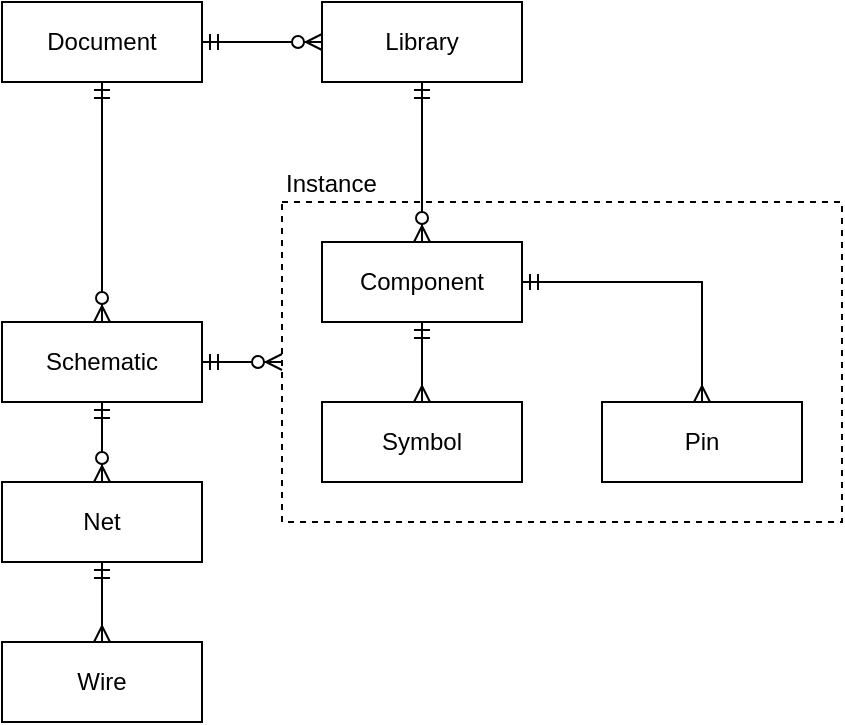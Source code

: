 <mxfile version="14.9.6"><diagram id="1_aqB6JvHWaJVq8VK8qy" name="Page-1"><mxGraphModel dx="982" dy="541" grid="1" gridSize="10" guides="1" tooltips="1" connect="1" arrows="1" fold="1" page="1" pageScale="1" pageWidth="827" pageHeight="1169" math="0" shadow="0"><root><mxCell id="0"/><mxCell id="1" parent="0"/><mxCell id="Iws4HaSbY84K8FPAjP2G-24" value="Instance" style="rounded=0;whiteSpace=wrap;html=1;align=left;fillColor=none;dashed=1;labelPosition=center;verticalLabelPosition=top;verticalAlign=bottom;" vertex="1" parent="1"><mxGeometry x="180" y="140" width="280" height="160" as="geometry"/></mxCell><mxCell id="Iws4HaSbY84K8FPAjP2G-15" value="" style="edgeStyle=orthogonalEdgeStyle;rounded=0;jumpStyle=none;orthogonalLoop=1;jettySize=auto;html=1;entryX=0;entryY=0.5;entryDx=0;entryDy=0;startArrow=ERmandOne;startFill=0;endArrow=ERzeroToMany;endFill=1;labelPosition=center;verticalLabelPosition=top;align=center;verticalAlign=bottom;spacing=2;spacingRight=0;" edge="1" parent="1" source="Iws4HaSbY84K8FPAjP2G-6" target="Iws4HaSbY84K8FPAjP2G-11"><mxGeometry relative="1" as="geometry"/></mxCell><mxCell id="Iws4HaSbY84K8FPAjP2G-17" value="" style="edgeStyle=orthogonalEdgeStyle;rounded=0;jumpStyle=none;orthogonalLoop=1;jettySize=auto;html=1;entryX=0.5;entryY=0;entryDx=0;entryDy=0;startArrow=ERmandOne;startFill=0;endArrow=ERzeroToMany;endFill=1;labelPosition=right;verticalLabelPosition=middle;align=left;verticalAlign=middle;spacingRight=0;spacingLeft=4;" edge="1" parent="1" source="Iws4HaSbY84K8FPAjP2G-6" target="Iws4HaSbY84K8FPAjP2G-7"><mxGeometry relative="1" as="geometry"/></mxCell><mxCell id="Iws4HaSbY84K8FPAjP2G-6" value="Document" style="whiteSpace=wrap;html=1;align=center;" vertex="1" parent="1"><mxGeometry x="40" y="40" width="100" height="40" as="geometry"/></mxCell><mxCell id="Iws4HaSbY84K8FPAjP2G-18" value="" style="edgeStyle=orthogonalEdgeStyle;rounded=0;jumpStyle=none;orthogonalLoop=1;jettySize=auto;html=1;entryX=0;entryY=0.5;entryDx=0;entryDy=0;startArrow=ERmandOne;startFill=0;endArrow=ERzeroToMany;endFill=1;labelPosition=center;verticalLabelPosition=top;align=center;verticalAlign=bottom;" edge="1" parent="1" source="Iws4HaSbY84K8FPAjP2G-7" target="Iws4HaSbY84K8FPAjP2G-24"><mxGeometry relative="1" as="geometry"/></mxCell><mxCell id="Iws4HaSbY84K8FPAjP2G-29" style="edgeStyle=orthogonalEdgeStyle;rounded=0;jumpStyle=none;orthogonalLoop=1;jettySize=auto;html=1;entryX=0.5;entryY=0;entryDx=0;entryDy=0;startArrow=ERmandOne;startFill=0;endArrow=ERzeroToMany;endFill=1;" edge="1" parent="1" source="Iws4HaSbY84K8FPAjP2G-7" target="Iws4HaSbY84K8FPAjP2G-26"><mxGeometry relative="1" as="geometry"/></mxCell><mxCell id="Iws4HaSbY84K8FPAjP2G-7" value="Schematic" style="whiteSpace=wrap;html=1;align=center;" vertex="1" parent="1"><mxGeometry x="40" y="200" width="100" height="40" as="geometry"/></mxCell><mxCell id="Iws4HaSbY84K8FPAjP2G-8" value="Symbol" style="whiteSpace=wrap;html=1;align=center;" vertex="1" parent="1"><mxGeometry x="200" y="240" width="100" height="40" as="geometry"/></mxCell><mxCell id="Iws4HaSbY84K8FPAjP2G-14" style="edgeStyle=orthogonalEdgeStyle;rounded=0;jumpStyle=none;orthogonalLoop=1;jettySize=auto;html=1;entryX=0.5;entryY=0;entryDx=0;entryDy=0;endArrow=ERmany;endFill=0;startArrow=ERmandOne;startFill=0;" edge="1" parent="1" source="Iws4HaSbY84K8FPAjP2G-9" target="Iws4HaSbY84K8FPAjP2G-8"><mxGeometry relative="1" as="geometry"/></mxCell><mxCell id="Iws4HaSbY84K8FPAjP2G-23" style="edgeStyle=orthogonalEdgeStyle;rounded=0;jumpStyle=none;orthogonalLoop=1;jettySize=auto;html=1;entryX=0.5;entryY=0;entryDx=0;entryDy=0;startArrow=ERmandOne;startFill=0;endArrow=ERmany;endFill=0;" edge="1" parent="1" source="Iws4HaSbY84K8FPAjP2G-9" target="Iws4HaSbY84K8FPAjP2G-21"><mxGeometry relative="1" as="geometry"/></mxCell><mxCell id="Iws4HaSbY84K8FPAjP2G-9" value="Component" style="whiteSpace=wrap;html=1;align=center;" vertex="1" parent="1"><mxGeometry x="200" y="160" width="100" height="40" as="geometry"/></mxCell><mxCell id="Iws4HaSbY84K8FPAjP2G-13" value="" style="edgeStyle=orthogonalEdgeStyle;rounded=0;jumpStyle=none;orthogonalLoop=1;jettySize=auto;html=1;entryX=0.5;entryY=0;entryDx=0;entryDy=0;startArrow=ERmandOne;startFill=0;endArrow=ERzeroToMany;endFill=1;labelPosition=right;verticalLabelPosition=middle;align=left;verticalAlign=middle;spacingLeft=4;" edge="1" parent="1" source="Iws4HaSbY84K8FPAjP2G-11" target="Iws4HaSbY84K8FPAjP2G-9"><mxGeometry relative="1" as="geometry"/></mxCell><mxCell id="Iws4HaSbY84K8FPAjP2G-11" value="Library" style="whiteSpace=wrap;html=1;align=center;" vertex="1" parent="1"><mxGeometry x="200" y="40" width="100" height="40" as="geometry"/></mxCell><mxCell id="Iws4HaSbY84K8FPAjP2G-21" value="Pin" style="whiteSpace=wrap;html=1;align=center;" vertex="1" parent="1"><mxGeometry x="340" y="240" width="100" height="40" as="geometry"/></mxCell><mxCell id="Iws4HaSbY84K8FPAjP2G-28" style="edgeStyle=orthogonalEdgeStyle;rounded=0;jumpStyle=none;orthogonalLoop=1;jettySize=auto;html=1;entryX=0.5;entryY=0;entryDx=0;entryDy=0;startArrow=ERmandOne;startFill=0;endArrow=ERmany;endFill=0;" edge="1" parent="1" source="Iws4HaSbY84K8FPAjP2G-26" target="Iws4HaSbY84K8FPAjP2G-27"><mxGeometry relative="1" as="geometry"/></mxCell><mxCell id="Iws4HaSbY84K8FPAjP2G-26" value="Net" style="whiteSpace=wrap;html=1;align=center;" vertex="1" parent="1"><mxGeometry x="40" y="280" width="100" height="40" as="geometry"/></mxCell><mxCell id="Iws4HaSbY84K8FPAjP2G-27" value="&lt;div&gt;Wire&lt;/div&gt;" style="whiteSpace=wrap;html=1;align=center;" vertex="1" parent="1"><mxGeometry x="40" y="360" width="100" height="40" as="geometry"/></mxCell></root></mxGraphModel></diagram></mxfile>